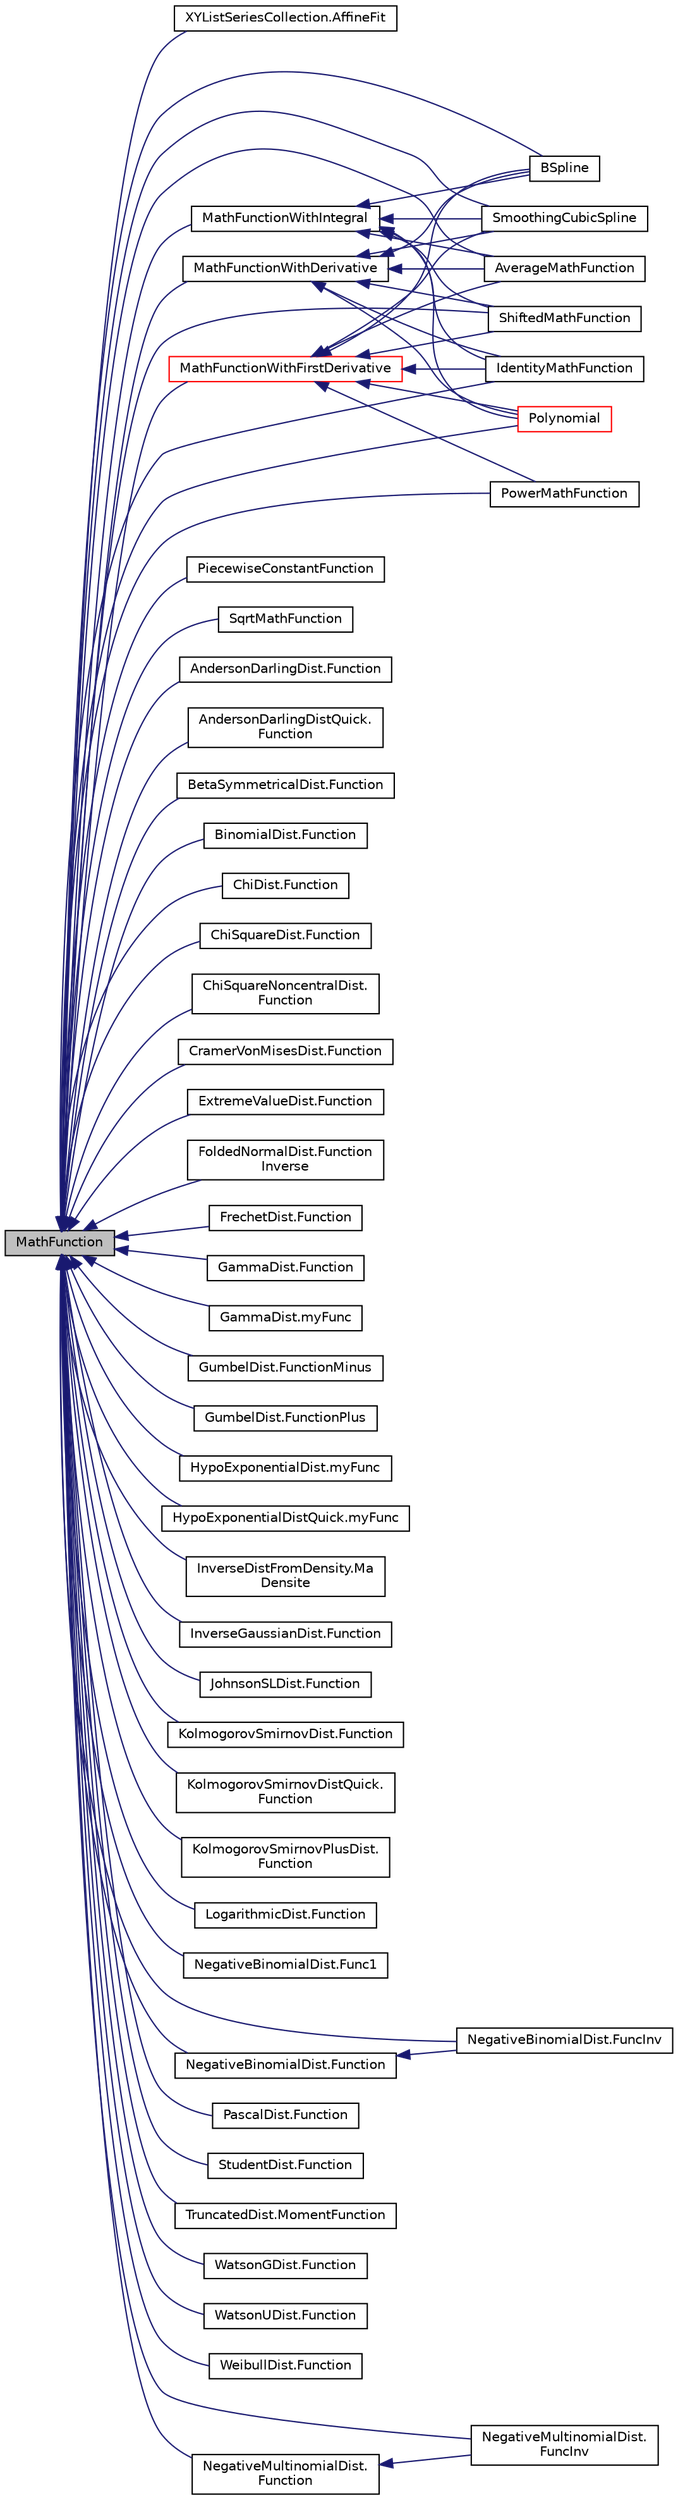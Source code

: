 digraph "MathFunction"
{
 // INTERACTIVE_SVG=YES
  bgcolor="transparent";
  edge [fontname="Helvetica",fontsize="10",labelfontname="Helvetica",labelfontsize="10"];
  node [fontname="Helvetica",fontsize="10",shape=record];
  rankdir="LR";
  Node0 [label="MathFunction",height=0.2,width=0.4,color="black", fillcolor="grey75", style="filled", fontcolor="black"];
  Node0 -> Node1 [dir="back",color="midnightblue",fontsize="10",style="solid",fontname="Helvetica"];
  Node1 [label="XYListSeriesCollection.AffineFit",height=0.2,width=0.4,color="black",URL="$d8/d31/classumontreal_1_1ssj_1_1charts_1_1XYListSeriesCollection_1_1AffineFit.html"];
  Node0 -> Node2 [dir="back",color="midnightblue",fontsize="10",style="solid",fontname="Helvetica"];
  Node2 [label="BSpline",height=0.2,width=0.4,color="black",URL="$d5/d10/classumontreal_1_1ssj_1_1functionfit_1_1BSpline.html",tooltip="Represents a B-spline with control points at . "];
  Node0 -> Node3 [dir="back",color="midnightblue",fontsize="10",style="solid",fontname="Helvetica"];
  Node3 [label="SmoothingCubicSpline",height=0.2,width=0.4,color="black",URL="$d0/d24/classumontreal_1_1ssj_1_1functionfit_1_1SmoothingCubicSpline.html",tooltip="Represents a cubic spline with nodes at  computed with the smoothing cubic spline algorithm of Schoen..."];
  Node0 -> Node4 [dir="back",color="midnightblue",fontsize="10",style="solid",fontname="Helvetica"];
  Node4 [label="AverageMathFunction",height=0.2,width=0.4,color="black",URL="$d4/dd2/classumontreal_1_1ssj_1_1functions_1_1AverageMathFunction.html",tooltip="Represents a function computing the average of several functions. "];
  Node0 -> Node5 [dir="back",color="midnightblue",fontsize="10",style="solid",fontname="Helvetica"];
  Node5 [label="IdentityMathFunction",height=0.2,width=0.4,color="black",URL="$df/d88/classumontreal_1_1ssj_1_1functions_1_1IdentityMathFunction.html",tooltip="Represents the identity function . "];
  Node0 -> Node6 [dir="back",color="midnightblue",fontsize="10",style="solid",fontname="Helvetica"];
  Node6 [label="MathFunctionWithDerivative",height=0.2,width=0.4,color="black",URL="$df/d09/interfaceumontreal_1_1ssj_1_1functions_1_1MathFunctionWithDerivative.html",tooltip="Represents a mathematical function whose th derivative can be computed using derivative(double,int). "];
  Node6 -> Node2 [dir="back",color="midnightblue",fontsize="10",style="solid",fontname="Helvetica"];
  Node6 -> Node3 [dir="back",color="midnightblue",fontsize="10",style="solid",fontname="Helvetica"];
  Node6 -> Node4 [dir="back",color="midnightblue",fontsize="10",style="solid",fontname="Helvetica"];
  Node6 -> Node5 [dir="back",color="midnightblue",fontsize="10",style="solid",fontname="Helvetica"];
  Node6 -> Node7 [dir="back",color="midnightblue",fontsize="10",style="solid",fontname="Helvetica"];
  Node7 [label="Polynomial",height=0.2,width=0.4,color="red",URL="$df/de7/classumontreal_1_1ssj_1_1functions_1_1Polynomial.html",tooltip="Represents a polynomial of degree  in power form. "];
  Node6 -> Node9 [dir="back",color="midnightblue",fontsize="10",style="solid",fontname="Helvetica"];
  Node9 [label="ShiftedMathFunction",height=0.2,width=0.4,color="black",URL="$dc/d96/classumontreal_1_1ssj_1_1functions_1_1ShiftedMathFunction.html",tooltip="Represents a function computing  for a user-defined function  and shift . "];
  Node0 -> Node10 [dir="back",color="midnightblue",fontsize="10",style="solid",fontname="Helvetica"];
  Node10 [label="MathFunctionWithFirstDerivative",height=0.2,width=0.4,color="red",URL="$db/d0d/interfaceumontreal_1_1ssj_1_1functions_1_1MathFunctionWithFirstDerivative.html",tooltip="Represents a mathematical function whose derivative can be computed using derivative(double). "];
  Node10 -> Node2 [dir="back",color="midnightblue",fontsize="10",style="solid",fontname="Helvetica"];
  Node10 -> Node3 [dir="back",color="midnightblue",fontsize="10",style="solid",fontname="Helvetica"];
  Node10 -> Node4 [dir="back",color="midnightblue",fontsize="10",style="solid",fontname="Helvetica"];
  Node10 -> Node5 [dir="back",color="midnightblue",fontsize="10",style="solid",fontname="Helvetica"];
  Node10 -> Node7 [dir="back",color="midnightblue",fontsize="10",style="solid",fontname="Helvetica"];
  Node10 -> Node11 [dir="back",color="midnightblue",fontsize="10",style="solid",fontname="Helvetica"];
  Node11 [label="PowerMathFunction",height=0.2,width=0.4,color="black",URL="$d8/d55/classumontreal_1_1ssj_1_1functions_1_1PowerMathFunction.html",tooltip="Represents a function computing  for a user-defined function  and power . "];
  Node10 -> Node9 [dir="back",color="midnightblue",fontsize="10",style="solid",fontname="Helvetica"];
  Node0 -> Node13 [dir="back",color="midnightblue",fontsize="10",style="solid",fontname="Helvetica"];
  Node13 [label="MathFunctionWithIntegral",height=0.2,width=0.4,color="black",URL="$d1/d52/interfaceumontreal_1_1ssj_1_1functions_1_1MathFunctionWithIntegral.html",tooltip="Represents a mathematical function whose integral can be computed by the integral(double,double) method. "];
  Node13 -> Node2 [dir="back",color="midnightblue",fontsize="10",style="solid",fontname="Helvetica"];
  Node13 -> Node3 [dir="back",color="midnightblue",fontsize="10",style="solid",fontname="Helvetica"];
  Node13 -> Node4 [dir="back",color="midnightblue",fontsize="10",style="solid",fontname="Helvetica"];
  Node13 -> Node5 [dir="back",color="midnightblue",fontsize="10",style="solid",fontname="Helvetica"];
  Node13 -> Node7 [dir="back",color="midnightblue",fontsize="10",style="solid",fontname="Helvetica"];
  Node13 -> Node9 [dir="back",color="midnightblue",fontsize="10",style="solid",fontname="Helvetica"];
  Node0 -> Node14 [dir="back",color="midnightblue",fontsize="10",style="solid",fontname="Helvetica"];
  Node14 [label="PiecewiseConstantFunction",height=0.2,width=0.4,color="black",URL="$da/d33/classumontreal_1_1ssj_1_1functions_1_1PiecewiseConstantFunction.html",tooltip="Represents a piecewise-constant function. "];
  Node0 -> Node7 [dir="back",color="midnightblue",fontsize="10",style="solid",fontname="Helvetica"];
  Node0 -> Node11 [dir="back",color="midnightblue",fontsize="10",style="solid",fontname="Helvetica"];
  Node0 -> Node9 [dir="back",color="midnightblue",fontsize="10",style="solid",fontname="Helvetica"];
  Node0 -> Node15 [dir="back",color="midnightblue",fontsize="10",style="solid",fontname="Helvetica"];
  Node15 [label="SqrtMathFunction",height=0.2,width=0.4,color="black",URL="$d1/db8/classumontreal_1_1ssj_1_1functions_1_1SqrtMathFunction.html",tooltip="Represents a function computing the square root of another function . "];
  Node0 -> Node16 [dir="back",color="midnightblue",fontsize="10",style="solid",fontname="Helvetica"];
  Node16 [label="AndersonDarlingDist.Function",height=0.2,width=0.4,color="black",URL="$d8/d5e/classumontreal_1_1ssj_1_1probdist_1_1AndersonDarlingDist_1_1Function.html"];
  Node0 -> Node17 [dir="back",color="midnightblue",fontsize="10",style="solid",fontname="Helvetica"];
  Node17 [label="AndersonDarlingDistQuick.\lFunction",height=0.2,width=0.4,color="black",URL="$da/d51/classumontreal_1_1ssj_1_1probdist_1_1AndersonDarlingDistQuick_1_1Function.html"];
  Node0 -> Node18 [dir="back",color="midnightblue",fontsize="10",style="solid",fontname="Helvetica"];
  Node18 [label="BetaSymmetricalDist.Function",height=0.2,width=0.4,color="black",URL="$df/dc6/classumontreal_1_1ssj_1_1probdist_1_1BetaSymmetricalDist_1_1Function.html"];
  Node0 -> Node19 [dir="back",color="midnightblue",fontsize="10",style="solid",fontname="Helvetica"];
  Node19 [label="BinomialDist.Function",height=0.2,width=0.4,color="black",URL="$d9/d9a/classumontreal_1_1ssj_1_1probdist_1_1BinomialDist_1_1Function.html"];
  Node0 -> Node20 [dir="back",color="midnightblue",fontsize="10",style="solid",fontname="Helvetica"];
  Node20 [label="ChiDist.Function",height=0.2,width=0.4,color="black",URL="$de/d52/classumontreal_1_1ssj_1_1probdist_1_1ChiDist_1_1Function.html"];
  Node0 -> Node21 [dir="back",color="midnightblue",fontsize="10",style="solid",fontname="Helvetica"];
  Node21 [label="ChiSquareDist.Function",height=0.2,width=0.4,color="black",URL="$d2/d9c/classumontreal_1_1ssj_1_1probdist_1_1ChiSquareDist_1_1Function.html"];
  Node0 -> Node22 [dir="back",color="midnightblue",fontsize="10",style="solid",fontname="Helvetica"];
  Node22 [label="ChiSquareNoncentralDist.\lFunction",height=0.2,width=0.4,color="black",URL="$d7/d97/classumontreal_1_1ssj_1_1probdist_1_1ChiSquareNoncentralDist_1_1Function.html"];
  Node0 -> Node23 [dir="back",color="midnightblue",fontsize="10",style="solid",fontname="Helvetica"];
  Node23 [label="CramerVonMisesDist.Function",height=0.2,width=0.4,color="black",URL="$dc/d78/classumontreal_1_1ssj_1_1probdist_1_1CramerVonMisesDist_1_1Function.html"];
  Node0 -> Node24 [dir="back",color="midnightblue",fontsize="10",style="solid",fontname="Helvetica"];
  Node24 [label="ExtremeValueDist.Function",height=0.2,width=0.4,color="black",URL="$d0/da5/classumontreal_1_1ssj_1_1probdist_1_1ExtremeValueDist_1_1Function.html"];
  Node0 -> Node25 [dir="back",color="midnightblue",fontsize="10",style="solid",fontname="Helvetica"];
  Node25 [label="FoldedNormalDist.Function\lInverse",height=0.2,width=0.4,color="black",URL="$d5/d54/classumontreal_1_1ssj_1_1probdist_1_1FoldedNormalDist_1_1FunctionInverse.html"];
  Node0 -> Node26 [dir="back",color="midnightblue",fontsize="10",style="solid",fontname="Helvetica"];
  Node26 [label="FrechetDist.Function",height=0.2,width=0.4,color="black",URL="$d0/d04/classumontreal_1_1ssj_1_1probdist_1_1FrechetDist_1_1Function.html"];
  Node0 -> Node27 [dir="back",color="midnightblue",fontsize="10",style="solid",fontname="Helvetica"];
  Node27 [label="GammaDist.Function",height=0.2,width=0.4,color="black",URL="$dd/dc3/classumontreal_1_1ssj_1_1probdist_1_1GammaDist_1_1Function.html"];
  Node0 -> Node28 [dir="back",color="midnightblue",fontsize="10",style="solid",fontname="Helvetica"];
  Node28 [label="GammaDist.myFunc",height=0.2,width=0.4,color="black",URL="$d1/d15/classumontreal_1_1ssj_1_1probdist_1_1GammaDist_1_1myFunc.html"];
  Node0 -> Node29 [dir="back",color="midnightblue",fontsize="10",style="solid",fontname="Helvetica"];
  Node29 [label="GumbelDist.FunctionMinus",height=0.2,width=0.4,color="black",URL="$d6/df8/classumontreal_1_1ssj_1_1probdist_1_1GumbelDist_1_1FunctionMinus.html"];
  Node0 -> Node30 [dir="back",color="midnightblue",fontsize="10",style="solid",fontname="Helvetica"];
  Node30 [label="GumbelDist.FunctionPlus",height=0.2,width=0.4,color="black",URL="$de/d67/classumontreal_1_1ssj_1_1probdist_1_1GumbelDist_1_1FunctionPlus.html"];
  Node0 -> Node31 [dir="back",color="midnightblue",fontsize="10",style="solid",fontname="Helvetica"];
  Node31 [label="HypoExponentialDist.myFunc",height=0.2,width=0.4,color="black",URL="$d6/de7/classumontreal_1_1ssj_1_1probdist_1_1HypoExponentialDist_1_1myFunc.html"];
  Node0 -> Node32 [dir="back",color="midnightblue",fontsize="10",style="solid",fontname="Helvetica"];
  Node32 [label="HypoExponentialDistQuick.myFunc",height=0.2,width=0.4,color="black",URL="$dd/df9/classumontreal_1_1ssj_1_1probdist_1_1HypoExponentialDistQuick_1_1myFunc.html"];
  Node0 -> Node33 [dir="back",color="midnightblue",fontsize="10",style="solid",fontname="Helvetica"];
  Node33 [label="InverseDistFromDensity.Ma\lDensite",height=0.2,width=0.4,color="black",URL="$d4/df8/classumontreal_1_1ssj_1_1probdist_1_1InverseDistFromDensity_1_1MaDensite.html"];
  Node0 -> Node34 [dir="back",color="midnightblue",fontsize="10",style="solid",fontname="Helvetica"];
  Node34 [label="InverseGaussianDist.Function",height=0.2,width=0.4,color="black",URL="$dd/d45/classumontreal_1_1ssj_1_1probdist_1_1InverseGaussianDist_1_1Function.html"];
  Node0 -> Node35 [dir="back",color="midnightblue",fontsize="10",style="solid",fontname="Helvetica"];
  Node35 [label="JohnsonSLDist.Function",height=0.2,width=0.4,color="black",URL="$d3/d95/classumontreal_1_1ssj_1_1probdist_1_1JohnsonSLDist_1_1Function.html"];
  Node0 -> Node36 [dir="back",color="midnightblue",fontsize="10",style="solid",fontname="Helvetica"];
  Node36 [label="KolmogorovSmirnovDist.Function",height=0.2,width=0.4,color="black",URL="$d4/dd5/classumontreal_1_1ssj_1_1probdist_1_1KolmogorovSmirnovDist_1_1Function.html"];
  Node0 -> Node37 [dir="back",color="midnightblue",fontsize="10",style="solid",fontname="Helvetica"];
  Node37 [label="KolmogorovSmirnovDistQuick.\lFunction",height=0.2,width=0.4,color="black",URL="$da/d26/classumontreal_1_1ssj_1_1probdist_1_1KolmogorovSmirnovDistQuick_1_1Function.html"];
  Node0 -> Node38 [dir="back",color="midnightblue",fontsize="10",style="solid",fontname="Helvetica"];
  Node38 [label="KolmogorovSmirnovPlusDist.\lFunction",height=0.2,width=0.4,color="black",URL="$dd/d51/classumontreal_1_1ssj_1_1probdist_1_1KolmogorovSmirnovPlusDist_1_1Function.html"];
  Node0 -> Node39 [dir="back",color="midnightblue",fontsize="10",style="solid",fontname="Helvetica"];
  Node39 [label="LogarithmicDist.Function",height=0.2,width=0.4,color="black",URL="$d5/dce/classumontreal_1_1ssj_1_1probdist_1_1LogarithmicDist_1_1Function.html"];
  Node0 -> Node40 [dir="back",color="midnightblue",fontsize="10",style="solid",fontname="Helvetica"];
  Node40 [label="NegativeBinomialDist.Func1",height=0.2,width=0.4,color="black",URL="$d7/d6b/classumontreal_1_1ssj_1_1probdist_1_1NegativeBinomialDist_1_1Func1.html"];
  Node0 -> Node41 [dir="back",color="midnightblue",fontsize="10",style="solid",fontname="Helvetica"];
  Node41 [label="NegativeBinomialDist.FuncInv",height=0.2,width=0.4,color="black",URL="$d1/d30/classumontreal_1_1ssj_1_1probdist_1_1NegativeBinomialDist_1_1FuncInv.html"];
  Node0 -> Node42 [dir="back",color="midnightblue",fontsize="10",style="solid",fontname="Helvetica"];
  Node42 [label="NegativeBinomialDist.Function",height=0.2,width=0.4,color="black",URL="$d1/dfa/classumontreal_1_1ssj_1_1probdist_1_1NegativeBinomialDist_1_1Function.html"];
  Node42 -> Node41 [dir="back",color="midnightblue",fontsize="10",style="solid",fontname="Helvetica"];
  Node0 -> Node43 [dir="back",color="midnightblue",fontsize="10",style="solid",fontname="Helvetica"];
  Node43 [label="PascalDist.Function",height=0.2,width=0.4,color="black",URL="$d1/d94/classumontreal_1_1ssj_1_1probdist_1_1PascalDist_1_1Function.html"];
  Node0 -> Node44 [dir="back",color="midnightblue",fontsize="10",style="solid",fontname="Helvetica"];
  Node44 [label="StudentDist.Function",height=0.2,width=0.4,color="black",URL="$db/dc2/classumontreal_1_1ssj_1_1probdist_1_1StudentDist_1_1Function.html"];
  Node0 -> Node45 [dir="back",color="midnightblue",fontsize="10",style="solid",fontname="Helvetica"];
  Node45 [label="TruncatedDist.MomentFunction",height=0.2,width=0.4,color="black",URL="$d0/de7/classumontreal_1_1ssj_1_1probdist_1_1TruncatedDist_1_1MomentFunction.html"];
  Node0 -> Node46 [dir="back",color="midnightblue",fontsize="10",style="solid",fontname="Helvetica"];
  Node46 [label="WatsonGDist.Function",height=0.2,width=0.4,color="black",URL="$d7/d91/classumontreal_1_1ssj_1_1probdist_1_1WatsonGDist_1_1Function.html"];
  Node0 -> Node47 [dir="back",color="midnightblue",fontsize="10",style="solid",fontname="Helvetica"];
  Node47 [label="WatsonUDist.Function",height=0.2,width=0.4,color="black",URL="$d6/d85/classumontreal_1_1ssj_1_1probdist_1_1WatsonUDist_1_1Function.html"];
  Node0 -> Node48 [dir="back",color="midnightblue",fontsize="10",style="solid",fontname="Helvetica"];
  Node48 [label="WeibullDist.Function",height=0.2,width=0.4,color="black",URL="$d8/d2d/classumontreal_1_1ssj_1_1probdist_1_1WeibullDist_1_1Function.html"];
  Node0 -> Node49 [dir="back",color="midnightblue",fontsize="10",style="solid",fontname="Helvetica"];
  Node49 [label="NegativeMultinomialDist.\lFuncInv",height=0.2,width=0.4,color="black",URL="$d4/d0a/classumontreal_1_1ssj_1_1probdistmulti_1_1NegativeMultinomialDist_1_1FuncInv.html"];
  Node0 -> Node50 [dir="back",color="midnightblue",fontsize="10",style="solid",fontname="Helvetica"];
  Node50 [label="NegativeMultinomialDist.\lFunction",height=0.2,width=0.4,color="black",URL="$d7/dbc/classumontreal_1_1ssj_1_1probdistmulti_1_1NegativeMultinomialDist_1_1Function.html"];
  Node50 -> Node49 [dir="back",color="midnightblue",fontsize="10",style="solid",fontname="Helvetica"];
}
